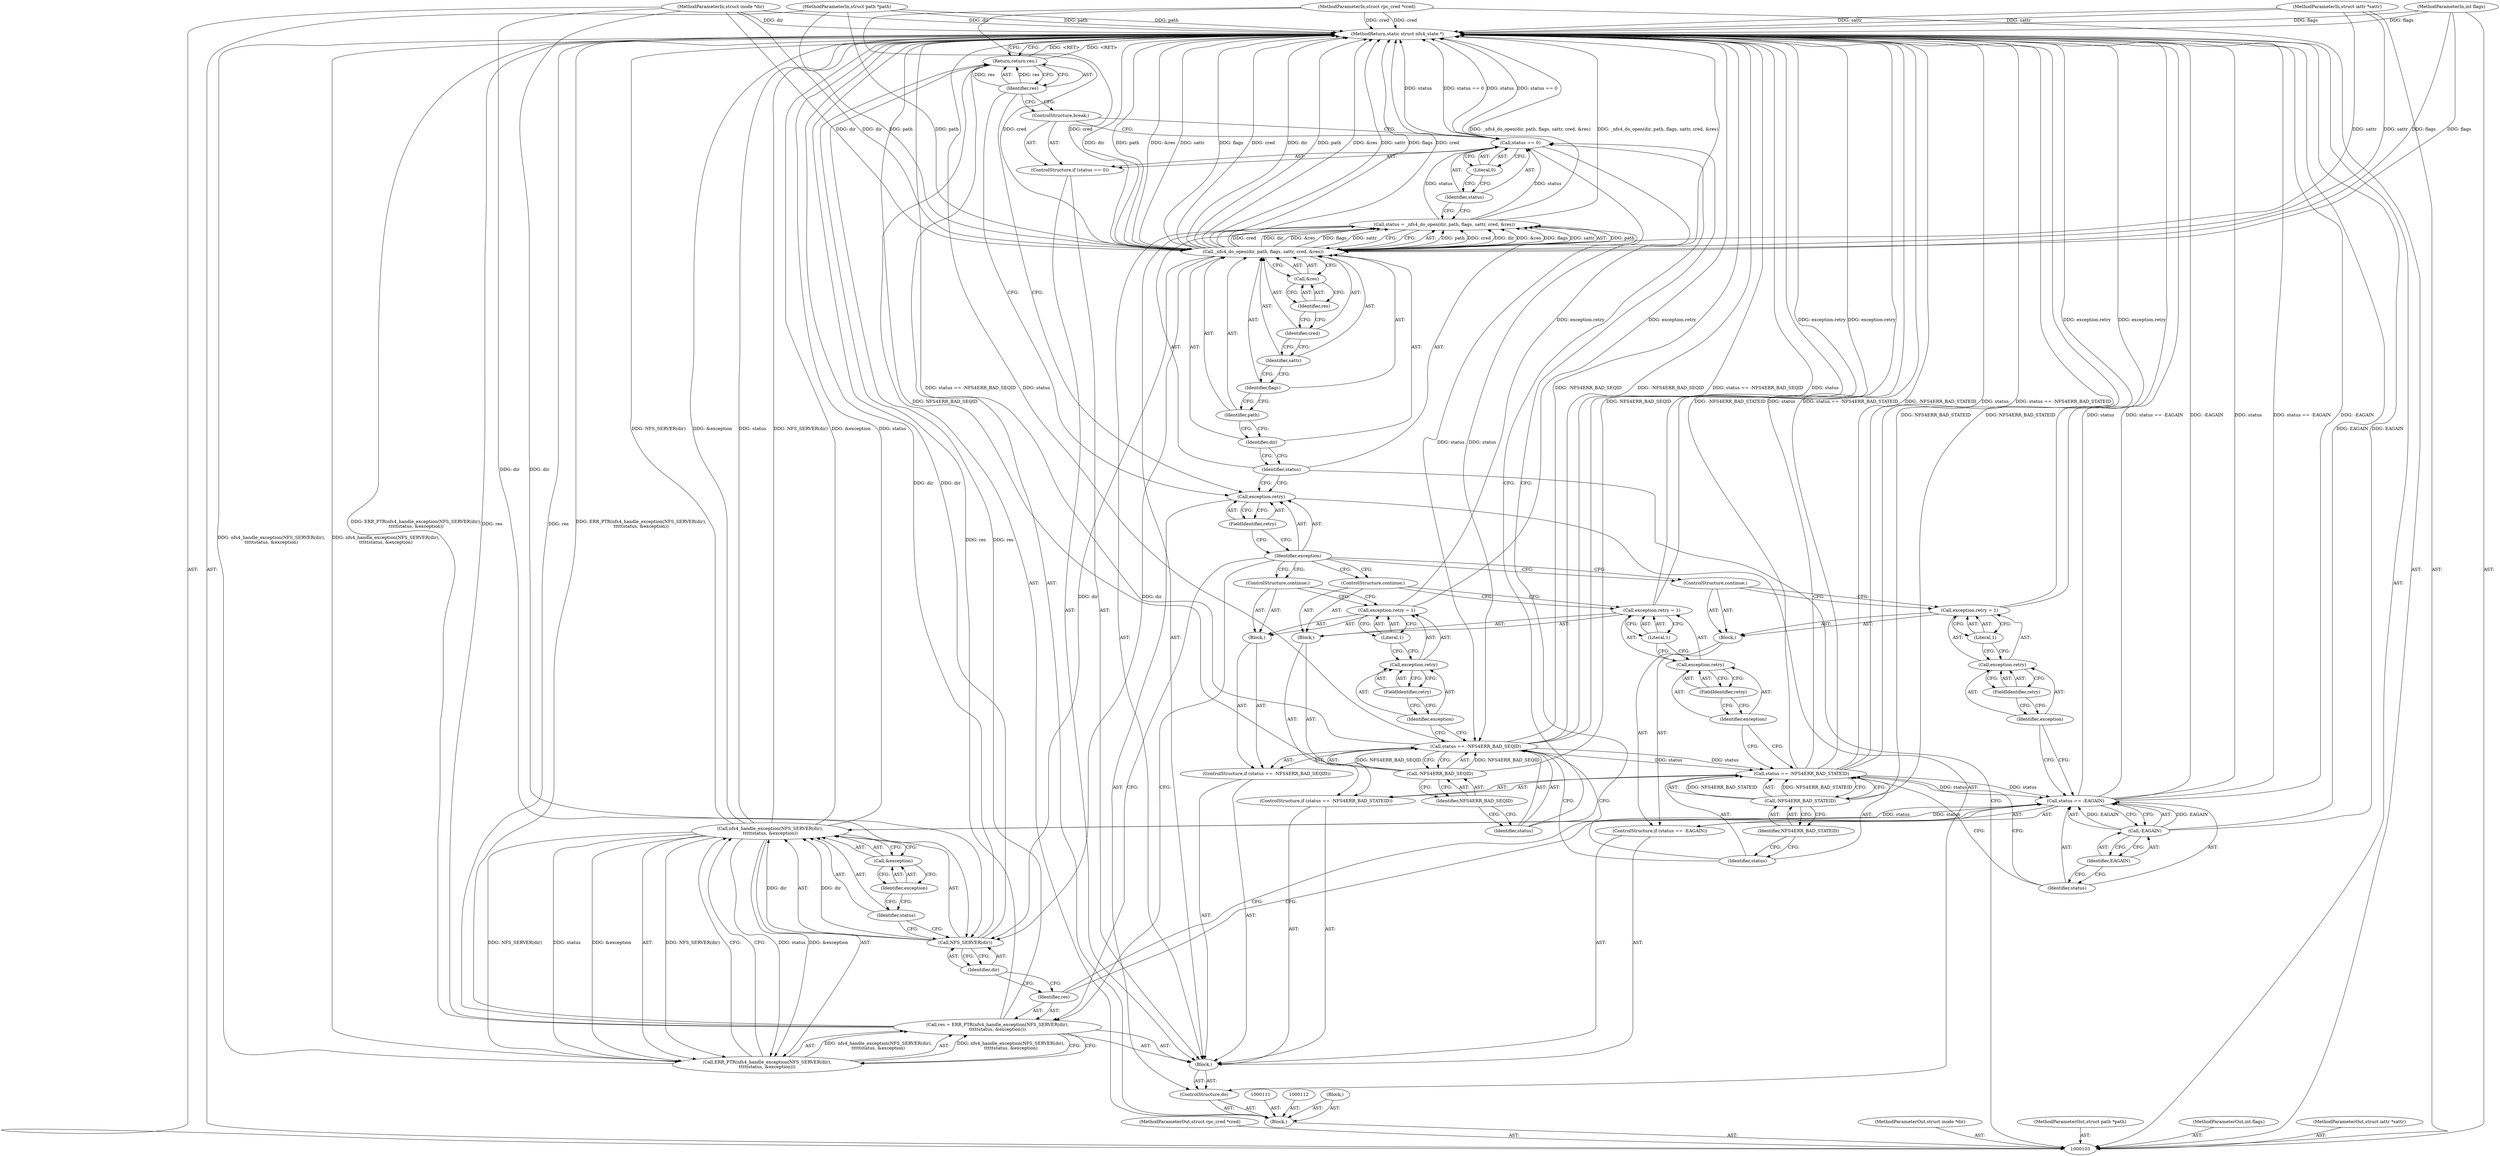 digraph "1_linux_dc0b027dfadfcb8a5504f7d8052754bf8d501ab9_9" {
"1000180" [label="(MethodReturn,static struct nfs4_state *)"];
"1000108" [label="(MethodParameterIn,struct rpc_cred *cred)"];
"1000241" [label="(MethodParameterOut,struct rpc_cred *cred)"];
"1000104" [label="(MethodParameterIn,struct inode *dir)"];
"1000237" [label="(MethodParameterOut,struct inode *dir)"];
"1000105" [label="(MethodParameterIn,struct path *path)"];
"1000238" [label="(MethodParameterOut,struct path *path)"];
"1000106" [label="(MethodParameterIn,int flags)"];
"1000239" [label="(MethodParameterOut,int flags)"];
"1000107" [label="(MethodParameterIn,struct iattr *sattr)"];
"1000240" [label="(MethodParameterOut,struct iattr *sattr)"];
"1000129" [label="(ControlStructure,break;)"];
"1000109" [label="(Block,)"];
"1000133" [label="(Call,-NFS4ERR_BAD_SEQID)"];
"1000134" [label="(Identifier,NFS4ERR_BAD_SEQID)"];
"1000130" [label="(ControlStructure,if (status == -NFS4ERR_BAD_SEQID))"];
"1000135" [label="(Block,)"];
"1000131" [label="(Call,status == -NFS4ERR_BAD_SEQID)"];
"1000132" [label="(Identifier,status)"];
"1000139" [label="(FieldIdentifier,retry)"];
"1000140" [label="(Literal,1)"];
"1000136" [label="(Call,exception.retry = 1)"];
"1000137" [label="(Call,exception.retry)"];
"1000138" [label="(Identifier,exception)"];
"1000141" [label="(ControlStructure,continue;)"];
"1000110" [label="(Block,)"];
"1000145" [label="(Call,-NFS4ERR_BAD_STATEID)"];
"1000146" [label="(Identifier,NFS4ERR_BAD_STATEID)"];
"1000142" [label="(ControlStructure,if (status == -NFS4ERR_BAD_STATEID))"];
"1000147" [label="(Block,)"];
"1000143" [label="(Call,status == -NFS4ERR_BAD_STATEID)"];
"1000144" [label="(Identifier,status)"];
"1000151" [label="(FieldIdentifier,retry)"];
"1000152" [label="(Literal,1)"];
"1000148" [label="(Call,exception.retry = 1)"];
"1000149" [label="(Call,exception.retry)"];
"1000150" [label="(Identifier,exception)"];
"1000153" [label="(ControlStructure,continue;)"];
"1000157" [label="(Call,-EAGAIN)"];
"1000158" [label="(Identifier,EAGAIN)"];
"1000154" [label="(ControlStructure,if (status == -EAGAIN))"];
"1000159" [label="(Block,)"];
"1000155" [label="(Call,status == -EAGAIN)"];
"1000156" [label="(Identifier,status)"];
"1000163" [label="(FieldIdentifier,retry)"];
"1000164" [label="(Literal,1)"];
"1000160" [label="(Call,exception.retry = 1)"];
"1000161" [label="(Call,exception.retry)"];
"1000162" [label="(Identifier,exception)"];
"1000165" [label="(ControlStructure,continue;)"];
"1000169" [label="(Call,nfs4_handle_exception(NFS_SERVER(dir),\n\t\t\t\t\tstatus, &exception))"];
"1000166" [label="(Call,res = ERR_PTR(nfs4_handle_exception(NFS_SERVER(dir),\n\t\t\t\t\tstatus, &exception)))"];
"1000167" [label="(Identifier,res)"];
"1000170" [label="(Call,NFS_SERVER(dir))"];
"1000171" [label="(Identifier,dir)"];
"1000168" [label="(Call,ERR_PTR(nfs4_handle_exception(NFS_SERVER(dir),\n\t\t\t\t\tstatus, &exception)))"];
"1000173" [label="(Call,&exception)"];
"1000174" [label="(Identifier,exception)"];
"1000172" [label="(Identifier,status)"];
"1000175" [label="(Call,exception.retry)"];
"1000176" [label="(Identifier,exception)"];
"1000177" [label="(FieldIdentifier,retry)"];
"1000178" [label="(Return,return res;)"];
"1000179" [label="(Identifier,res)"];
"1000113" [label="(ControlStructure,do)"];
"1000114" [label="(Block,)"];
"1000117" [label="(Call,_nfs4_do_open(dir, path, flags, sattr, cred, &res))"];
"1000115" [label="(Call,status = _nfs4_do_open(dir, path, flags, sattr, cred, &res))"];
"1000116" [label="(Identifier,status)"];
"1000118" [label="(Identifier,dir)"];
"1000119" [label="(Identifier,path)"];
"1000120" [label="(Identifier,flags)"];
"1000121" [label="(Identifier,sattr)"];
"1000122" [label="(Identifier,cred)"];
"1000123" [label="(Call,&res)"];
"1000124" [label="(Identifier,res)"];
"1000128" [label="(Literal,0)"];
"1000125" [label="(ControlStructure,if (status == 0))"];
"1000126" [label="(Call,status == 0)"];
"1000127" [label="(Identifier,status)"];
"1000180" -> "1000103"  [label="AST: "];
"1000180" -> "1000178"  [label="CFG: "];
"1000178" -> "1000180"  [label="DDG: <RET>"];
"1000115" -> "1000180"  [label="DDG: _nfs4_do_open(dir, path, flags, sattr, cred, &res)"];
"1000169" -> "1000180"  [label="DDG: status"];
"1000169" -> "1000180"  [label="DDG: NFS_SERVER(dir)"];
"1000169" -> "1000180"  [label="DDG: &exception"];
"1000108" -> "1000180"  [label="DDG: cred"];
"1000107" -> "1000180"  [label="DDG: sattr"];
"1000168" -> "1000180"  [label="DDG: nfs4_handle_exception(NFS_SERVER(dir),\n\t\t\t\t\tstatus, &exception)"];
"1000155" -> "1000180"  [label="DDG: -EAGAIN"];
"1000155" -> "1000180"  [label="DDG: status"];
"1000155" -> "1000180"  [label="DDG: status == -EAGAIN"];
"1000104" -> "1000180"  [label="DDG: dir"];
"1000105" -> "1000180"  [label="DDG: path"];
"1000126" -> "1000180"  [label="DDG: status"];
"1000126" -> "1000180"  [label="DDG: status == 0"];
"1000117" -> "1000180"  [label="DDG: dir"];
"1000117" -> "1000180"  [label="DDG: path"];
"1000117" -> "1000180"  [label="DDG: &res"];
"1000117" -> "1000180"  [label="DDG: sattr"];
"1000117" -> "1000180"  [label="DDG: flags"];
"1000117" -> "1000180"  [label="DDG: cred"];
"1000131" -> "1000180"  [label="DDG: -NFS4ERR_BAD_SEQID"];
"1000131" -> "1000180"  [label="DDG: status == -NFS4ERR_BAD_SEQID"];
"1000131" -> "1000180"  [label="DDG: status"];
"1000145" -> "1000180"  [label="DDG: NFS4ERR_BAD_STATEID"];
"1000160" -> "1000180"  [label="DDG: exception.retry"];
"1000166" -> "1000180"  [label="DDG: ERR_PTR(nfs4_handle_exception(NFS_SERVER(dir),\n\t\t\t\t\tstatus, &exception))"];
"1000166" -> "1000180"  [label="DDG: res"];
"1000157" -> "1000180"  [label="DDG: EAGAIN"];
"1000143" -> "1000180"  [label="DDG: status"];
"1000143" -> "1000180"  [label="DDG: status == -NFS4ERR_BAD_STATEID"];
"1000143" -> "1000180"  [label="DDG: -NFS4ERR_BAD_STATEID"];
"1000133" -> "1000180"  [label="DDG: NFS4ERR_BAD_SEQID"];
"1000148" -> "1000180"  [label="DDG: exception.retry"];
"1000170" -> "1000180"  [label="DDG: dir"];
"1000136" -> "1000180"  [label="DDG: exception.retry"];
"1000106" -> "1000180"  [label="DDG: flags"];
"1000108" -> "1000103"  [label="AST: "];
"1000108" -> "1000180"  [label="DDG: cred"];
"1000108" -> "1000117"  [label="DDG: cred"];
"1000241" -> "1000103"  [label="AST: "];
"1000104" -> "1000103"  [label="AST: "];
"1000104" -> "1000180"  [label="DDG: dir"];
"1000104" -> "1000117"  [label="DDG: dir"];
"1000104" -> "1000170"  [label="DDG: dir"];
"1000237" -> "1000103"  [label="AST: "];
"1000105" -> "1000103"  [label="AST: "];
"1000105" -> "1000180"  [label="DDG: path"];
"1000105" -> "1000117"  [label="DDG: path"];
"1000238" -> "1000103"  [label="AST: "];
"1000106" -> "1000103"  [label="AST: "];
"1000106" -> "1000180"  [label="DDG: flags"];
"1000106" -> "1000117"  [label="DDG: flags"];
"1000239" -> "1000103"  [label="AST: "];
"1000107" -> "1000103"  [label="AST: "];
"1000107" -> "1000180"  [label="DDG: sattr"];
"1000107" -> "1000117"  [label="DDG: sattr"];
"1000240" -> "1000103"  [label="AST: "];
"1000129" -> "1000125"  [label="AST: "];
"1000129" -> "1000126"  [label="CFG: "];
"1000179" -> "1000129"  [label="CFG: "];
"1000109" -> "1000103"  [label="AST: "];
"1000110" -> "1000109"  [label="AST: "];
"1000111" -> "1000109"  [label="AST: "];
"1000112" -> "1000109"  [label="AST: "];
"1000113" -> "1000109"  [label="AST: "];
"1000178" -> "1000109"  [label="AST: "];
"1000133" -> "1000131"  [label="AST: "];
"1000133" -> "1000134"  [label="CFG: "];
"1000134" -> "1000133"  [label="AST: "];
"1000131" -> "1000133"  [label="CFG: "];
"1000133" -> "1000180"  [label="DDG: NFS4ERR_BAD_SEQID"];
"1000133" -> "1000131"  [label="DDG: NFS4ERR_BAD_SEQID"];
"1000134" -> "1000133"  [label="AST: "];
"1000134" -> "1000132"  [label="CFG: "];
"1000133" -> "1000134"  [label="CFG: "];
"1000130" -> "1000114"  [label="AST: "];
"1000131" -> "1000130"  [label="AST: "];
"1000135" -> "1000130"  [label="AST: "];
"1000135" -> "1000130"  [label="AST: "];
"1000136" -> "1000135"  [label="AST: "];
"1000141" -> "1000135"  [label="AST: "];
"1000131" -> "1000130"  [label="AST: "];
"1000131" -> "1000133"  [label="CFG: "];
"1000132" -> "1000131"  [label="AST: "];
"1000133" -> "1000131"  [label="AST: "];
"1000138" -> "1000131"  [label="CFG: "];
"1000144" -> "1000131"  [label="CFG: "];
"1000131" -> "1000180"  [label="DDG: -NFS4ERR_BAD_SEQID"];
"1000131" -> "1000180"  [label="DDG: status == -NFS4ERR_BAD_SEQID"];
"1000131" -> "1000180"  [label="DDG: status"];
"1000126" -> "1000131"  [label="DDG: status"];
"1000133" -> "1000131"  [label="DDG: NFS4ERR_BAD_SEQID"];
"1000131" -> "1000143"  [label="DDG: status"];
"1000132" -> "1000131"  [label="AST: "];
"1000132" -> "1000126"  [label="CFG: "];
"1000134" -> "1000132"  [label="CFG: "];
"1000139" -> "1000137"  [label="AST: "];
"1000139" -> "1000138"  [label="CFG: "];
"1000137" -> "1000139"  [label="CFG: "];
"1000140" -> "1000136"  [label="AST: "];
"1000140" -> "1000137"  [label="CFG: "];
"1000136" -> "1000140"  [label="CFG: "];
"1000136" -> "1000135"  [label="AST: "];
"1000136" -> "1000140"  [label="CFG: "];
"1000137" -> "1000136"  [label="AST: "];
"1000140" -> "1000136"  [label="AST: "];
"1000141" -> "1000136"  [label="CFG: "];
"1000136" -> "1000180"  [label="DDG: exception.retry"];
"1000137" -> "1000136"  [label="AST: "];
"1000137" -> "1000139"  [label="CFG: "];
"1000138" -> "1000137"  [label="AST: "];
"1000139" -> "1000137"  [label="AST: "];
"1000140" -> "1000137"  [label="CFG: "];
"1000138" -> "1000137"  [label="AST: "];
"1000138" -> "1000131"  [label="CFG: "];
"1000139" -> "1000138"  [label="CFG: "];
"1000141" -> "1000135"  [label="AST: "];
"1000141" -> "1000136"  [label="CFG: "];
"1000176" -> "1000141"  [label="CFG: "];
"1000110" -> "1000109"  [label="AST: "];
"1000145" -> "1000143"  [label="AST: "];
"1000145" -> "1000146"  [label="CFG: "];
"1000146" -> "1000145"  [label="AST: "];
"1000143" -> "1000145"  [label="CFG: "];
"1000145" -> "1000180"  [label="DDG: NFS4ERR_BAD_STATEID"];
"1000145" -> "1000143"  [label="DDG: NFS4ERR_BAD_STATEID"];
"1000146" -> "1000145"  [label="AST: "];
"1000146" -> "1000144"  [label="CFG: "];
"1000145" -> "1000146"  [label="CFG: "];
"1000142" -> "1000114"  [label="AST: "];
"1000143" -> "1000142"  [label="AST: "];
"1000147" -> "1000142"  [label="AST: "];
"1000147" -> "1000142"  [label="AST: "];
"1000148" -> "1000147"  [label="AST: "];
"1000153" -> "1000147"  [label="AST: "];
"1000143" -> "1000142"  [label="AST: "];
"1000143" -> "1000145"  [label="CFG: "];
"1000144" -> "1000143"  [label="AST: "];
"1000145" -> "1000143"  [label="AST: "];
"1000150" -> "1000143"  [label="CFG: "];
"1000156" -> "1000143"  [label="CFG: "];
"1000143" -> "1000180"  [label="DDG: status"];
"1000143" -> "1000180"  [label="DDG: status == -NFS4ERR_BAD_STATEID"];
"1000143" -> "1000180"  [label="DDG: -NFS4ERR_BAD_STATEID"];
"1000131" -> "1000143"  [label="DDG: status"];
"1000145" -> "1000143"  [label="DDG: NFS4ERR_BAD_STATEID"];
"1000143" -> "1000155"  [label="DDG: status"];
"1000144" -> "1000143"  [label="AST: "];
"1000144" -> "1000131"  [label="CFG: "];
"1000146" -> "1000144"  [label="CFG: "];
"1000151" -> "1000149"  [label="AST: "];
"1000151" -> "1000150"  [label="CFG: "];
"1000149" -> "1000151"  [label="CFG: "];
"1000152" -> "1000148"  [label="AST: "];
"1000152" -> "1000149"  [label="CFG: "];
"1000148" -> "1000152"  [label="CFG: "];
"1000148" -> "1000147"  [label="AST: "];
"1000148" -> "1000152"  [label="CFG: "];
"1000149" -> "1000148"  [label="AST: "];
"1000152" -> "1000148"  [label="AST: "];
"1000153" -> "1000148"  [label="CFG: "];
"1000148" -> "1000180"  [label="DDG: exception.retry"];
"1000149" -> "1000148"  [label="AST: "];
"1000149" -> "1000151"  [label="CFG: "];
"1000150" -> "1000149"  [label="AST: "];
"1000151" -> "1000149"  [label="AST: "];
"1000152" -> "1000149"  [label="CFG: "];
"1000150" -> "1000149"  [label="AST: "];
"1000150" -> "1000143"  [label="CFG: "];
"1000151" -> "1000150"  [label="CFG: "];
"1000153" -> "1000147"  [label="AST: "];
"1000153" -> "1000148"  [label="CFG: "];
"1000176" -> "1000153"  [label="CFG: "];
"1000157" -> "1000155"  [label="AST: "];
"1000157" -> "1000158"  [label="CFG: "];
"1000158" -> "1000157"  [label="AST: "];
"1000155" -> "1000157"  [label="CFG: "];
"1000157" -> "1000180"  [label="DDG: EAGAIN"];
"1000157" -> "1000155"  [label="DDG: EAGAIN"];
"1000158" -> "1000157"  [label="AST: "];
"1000158" -> "1000156"  [label="CFG: "];
"1000157" -> "1000158"  [label="CFG: "];
"1000154" -> "1000114"  [label="AST: "];
"1000155" -> "1000154"  [label="AST: "];
"1000159" -> "1000154"  [label="AST: "];
"1000159" -> "1000154"  [label="AST: "];
"1000160" -> "1000159"  [label="AST: "];
"1000165" -> "1000159"  [label="AST: "];
"1000155" -> "1000154"  [label="AST: "];
"1000155" -> "1000157"  [label="CFG: "];
"1000156" -> "1000155"  [label="AST: "];
"1000157" -> "1000155"  [label="AST: "];
"1000162" -> "1000155"  [label="CFG: "];
"1000167" -> "1000155"  [label="CFG: "];
"1000155" -> "1000180"  [label="DDG: -EAGAIN"];
"1000155" -> "1000180"  [label="DDG: status"];
"1000155" -> "1000180"  [label="DDG: status == -EAGAIN"];
"1000143" -> "1000155"  [label="DDG: status"];
"1000157" -> "1000155"  [label="DDG: EAGAIN"];
"1000155" -> "1000169"  [label="DDG: status"];
"1000156" -> "1000155"  [label="AST: "];
"1000156" -> "1000143"  [label="CFG: "];
"1000158" -> "1000156"  [label="CFG: "];
"1000163" -> "1000161"  [label="AST: "];
"1000163" -> "1000162"  [label="CFG: "];
"1000161" -> "1000163"  [label="CFG: "];
"1000164" -> "1000160"  [label="AST: "];
"1000164" -> "1000161"  [label="CFG: "];
"1000160" -> "1000164"  [label="CFG: "];
"1000160" -> "1000159"  [label="AST: "];
"1000160" -> "1000164"  [label="CFG: "];
"1000161" -> "1000160"  [label="AST: "];
"1000164" -> "1000160"  [label="AST: "];
"1000165" -> "1000160"  [label="CFG: "];
"1000160" -> "1000180"  [label="DDG: exception.retry"];
"1000161" -> "1000160"  [label="AST: "];
"1000161" -> "1000163"  [label="CFG: "];
"1000162" -> "1000161"  [label="AST: "];
"1000163" -> "1000161"  [label="AST: "];
"1000164" -> "1000161"  [label="CFG: "];
"1000162" -> "1000161"  [label="AST: "];
"1000162" -> "1000155"  [label="CFG: "];
"1000163" -> "1000162"  [label="CFG: "];
"1000165" -> "1000159"  [label="AST: "];
"1000165" -> "1000160"  [label="CFG: "];
"1000176" -> "1000165"  [label="CFG: "];
"1000169" -> "1000168"  [label="AST: "];
"1000169" -> "1000173"  [label="CFG: "];
"1000170" -> "1000169"  [label="AST: "];
"1000172" -> "1000169"  [label="AST: "];
"1000173" -> "1000169"  [label="AST: "];
"1000168" -> "1000169"  [label="CFG: "];
"1000169" -> "1000180"  [label="DDG: status"];
"1000169" -> "1000180"  [label="DDG: NFS_SERVER(dir)"];
"1000169" -> "1000180"  [label="DDG: &exception"];
"1000169" -> "1000168"  [label="DDG: NFS_SERVER(dir)"];
"1000169" -> "1000168"  [label="DDG: status"];
"1000169" -> "1000168"  [label="DDG: &exception"];
"1000170" -> "1000169"  [label="DDG: dir"];
"1000155" -> "1000169"  [label="DDG: status"];
"1000166" -> "1000114"  [label="AST: "];
"1000166" -> "1000168"  [label="CFG: "];
"1000167" -> "1000166"  [label="AST: "];
"1000168" -> "1000166"  [label="AST: "];
"1000176" -> "1000166"  [label="CFG: "];
"1000166" -> "1000180"  [label="DDG: ERR_PTR(nfs4_handle_exception(NFS_SERVER(dir),\n\t\t\t\t\tstatus, &exception))"];
"1000166" -> "1000180"  [label="DDG: res"];
"1000168" -> "1000166"  [label="DDG: nfs4_handle_exception(NFS_SERVER(dir),\n\t\t\t\t\tstatus, &exception)"];
"1000166" -> "1000178"  [label="DDG: res"];
"1000167" -> "1000166"  [label="AST: "];
"1000167" -> "1000155"  [label="CFG: "];
"1000171" -> "1000167"  [label="CFG: "];
"1000170" -> "1000169"  [label="AST: "];
"1000170" -> "1000171"  [label="CFG: "];
"1000171" -> "1000170"  [label="AST: "];
"1000172" -> "1000170"  [label="CFG: "];
"1000170" -> "1000180"  [label="DDG: dir"];
"1000170" -> "1000169"  [label="DDG: dir"];
"1000117" -> "1000170"  [label="DDG: dir"];
"1000104" -> "1000170"  [label="DDG: dir"];
"1000171" -> "1000170"  [label="AST: "];
"1000171" -> "1000167"  [label="CFG: "];
"1000170" -> "1000171"  [label="CFG: "];
"1000168" -> "1000166"  [label="AST: "];
"1000168" -> "1000169"  [label="CFG: "];
"1000169" -> "1000168"  [label="AST: "];
"1000166" -> "1000168"  [label="CFG: "];
"1000168" -> "1000180"  [label="DDG: nfs4_handle_exception(NFS_SERVER(dir),\n\t\t\t\t\tstatus, &exception)"];
"1000168" -> "1000166"  [label="DDG: nfs4_handle_exception(NFS_SERVER(dir),\n\t\t\t\t\tstatus, &exception)"];
"1000169" -> "1000168"  [label="DDG: NFS_SERVER(dir)"];
"1000169" -> "1000168"  [label="DDG: status"];
"1000169" -> "1000168"  [label="DDG: &exception"];
"1000173" -> "1000169"  [label="AST: "];
"1000173" -> "1000174"  [label="CFG: "];
"1000174" -> "1000173"  [label="AST: "];
"1000169" -> "1000173"  [label="CFG: "];
"1000174" -> "1000173"  [label="AST: "];
"1000174" -> "1000172"  [label="CFG: "];
"1000173" -> "1000174"  [label="CFG: "];
"1000172" -> "1000169"  [label="AST: "];
"1000172" -> "1000170"  [label="CFG: "];
"1000174" -> "1000172"  [label="CFG: "];
"1000175" -> "1000113"  [label="AST: "];
"1000175" -> "1000177"  [label="CFG: "];
"1000176" -> "1000175"  [label="AST: "];
"1000177" -> "1000175"  [label="AST: "];
"1000116" -> "1000175"  [label="CFG: "];
"1000179" -> "1000175"  [label="CFG: "];
"1000176" -> "1000175"  [label="AST: "];
"1000176" -> "1000141"  [label="CFG: "];
"1000176" -> "1000153"  [label="CFG: "];
"1000176" -> "1000165"  [label="CFG: "];
"1000176" -> "1000166"  [label="CFG: "];
"1000177" -> "1000176"  [label="CFG: "];
"1000177" -> "1000175"  [label="AST: "];
"1000177" -> "1000176"  [label="CFG: "];
"1000175" -> "1000177"  [label="CFG: "];
"1000178" -> "1000109"  [label="AST: "];
"1000178" -> "1000179"  [label="CFG: "];
"1000179" -> "1000178"  [label="AST: "];
"1000180" -> "1000178"  [label="CFG: "];
"1000178" -> "1000180"  [label="DDG: <RET>"];
"1000179" -> "1000178"  [label="DDG: res"];
"1000166" -> "1000178"  [label="DDG: res"];
"1000179" -> "1000178"  [label="AST: "];
"1000179" -> "1000175"  [label="CFG: "];
"1000179" -> "1000129"  [label="CFG: "];
"1000178" -> "1000179"  [label="CFG: "];
"1000179" -> "1000178"  [label="DDG: res"];
"1000113" -> "1000109"  [label="AST: "];
"1000114" -> "1000113"  [label="AST: "];
"1000175" -> "1000113"  [label="AST: "];
"1000114" -> "1000113"  [label="AST: "];
"1000115" -> "1000114"  [label="AST: "];
"1000125" -> "1000114"  [label="AST: "];
"1000130" -> "1000114"  [label="AST: "];
"1000142" -> "1000114"  [label="AST: "];
"1000154" -> "1000114"  [label="AST: "];
"1000166" -> "1000114"  [label="AST: "];
"1000117" -> "1000115"  [label="AST: "];
"1000117" -> "1000123"  [label="CFG: "];
"1000118" -> "1000117"  [label="AST: "];
"1000119" -> "1000117"  [label="AST: "];
"1000120" -> "1000117"  [label="AST: "];
"1000121" -> "1000117"  [label="AST: "];
"1000122" -> "1000117"  [label="AST: "];
"1000123" -> "1000117"  [label="AST: "];
"1000115" -> "1000117"  [label="CFG: "];
"1000117" -> "1000180"  [label="DDG: dir"];
"1000117" -> "1000180"  [label="DDG: path"];
"1000117" -> "1000180"  [label="DDG: &res"];
"1000117" -> "1000180"  [label="DDG: sattr"];
"1000117" -> "1000180"  [label="DDG: flags"];
"1000117" -> "1000180"  [label="DDG: cred"];
"1000117" -> "1000115"  [label="DDG: path"];
"1000117" -> "1000115"  [label="DDG: cred"];
"1000117" -> "1000115"  [label="DDG: dir"];
"1000117" -> "1000115"  [label="DDG: &res"];
"1000117" -> "1000115"  [label="DDG: flags"];
"1000117" -> "1000115"  [label="DDG: sattr"];
"1000104" -> "1000117"  [label="DDG: dir"];
"1000105" -> "1000117"  [label="DDG: path"];
"1000106" -> "1000117"  [label="DDG: flags"];
"1000107" -> "1000117"  [label="DDG: sattr"];
"1000108" -> "1000117"  [label="DDG: cred"];
"1000117" -> "1000170"  [label="DDG: dir"];
"1000115" -> "1000114"  [label="AST: "];
"1000115" -> "1000117"  [label="CFG: "];
"1000116" -> "1000115"  [label="AST: "];
"1000117" -> "1000115"  [label="AST: "];
"1000127" -> "1000115"  [label="CFG: "];
"1000115" -> "1000180"  [label="DDG: _nfs4_do_open(dir, path, flags, sattr, cred, &res)"];
"1000117" -> "1000115"  [label="DDG: path"];
"1000117" -> "1000115"  [label="DDG: cred"];
"1000117" -> "1000115"  [label="DDG: dir"];
"1000117" -> "1000115"  [label="DDG: &res"];
"1000117" -> "1000115"  [label="DDG: flags"];
"1000117" -> "1000115"  [label="DDG: sattr"];
"1000115" -> "1000126"  [label="DDG: status"];
"1000116" -> "1000115"  [label="AST: "];
"1000116" -> "1000175"  [label="CFG: "];
"1000116" -> "1000103"  [label="CFG: "];
"1000118" -> "1000116"  [label="CFG: "];
"1000118" -> "1000117"  [label="AST: "];
"1000118" -> "1000116"  [label="CFG: "];
"1000119" -> "1000118"  [label="CFG: "];
"1000119" -> "1000117"  [label="AST: "];
"1000119" -> "1000118"  [label="CFG: "];
"1000120" -> "1000119"  [label="CFG: "];
"1000120" -> "1000117"  [label="AST: "];
"1000120" -> "1000119"  [label="CFG: "];
"1000121" -> "1000120"  [label="CFG: "];
"1000121" -> "1000117"  [label="AST: "];
"1000121" -> "1000120"  [label="CFG: "];
"1000122" -> "1000121"  [label="CFG: "];
"1000122" -> "1000117"  [label="AST: "];
"1000122" -> "1000121"  [label="CFG: "];
"1000124" -> "1000122"  [label="CFG: "];
"1000123" -> "1000117"  [label="AST: "];
"1000123" -> "1000124"  [label="CFG: "];
"1000124" -> "1000123"  [label="AST: "];
"1000117" -> "1000123"  [label="CFG: "];
"1000124" -> "1000123"  [label="AST: "];
"1000124" -> "1000122"  [label="CFG: "];
"1000123" -> "1000124"  [label="CFG: "];
"1000128" -> "1000126"  [label="AST: "];
"1000128" -> "1000127"  [label="CFG: "];
"1000126" -> "1000128"  [label="CFG: "];
"1000125" -> "1000114"  [label="AST: "];
"1000126" -> "1000125"  [label="AST: "];
"1000129" -> "1000125"  [label="AST: "];
"1000126" -> "1000125"  [label="AST: "];
"1000126" -> "1000128"  [label="CFG: "];
"1000127" -> "1000126"  [label="AST: "];
"1000128" -> "1000126"  [label="AST: "];
"1000129" -> "1000126"  [label="CFG: "];
"1000132" -> "1000126"  [label="CFG: "];
"1000126" -> "1000180"  [label="DDG: status"];
"1000126" -> "1000180"  [label="DDG: status == 0"];
"1000115" -> "1000126"  [label="DDG: status"];
"1000126" -> "1000131"  [label="DDG: status"];
"1000127" -> "1000126"  [label="AST: "];
"1000127" -> "1000115"  [label="CFG: "];
"1000128" -> "1000127"  [label="CFG: "];
}

